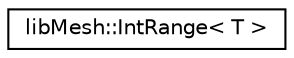 digraph "类继承关系图"
{
 // INTERACTIVE_SVG=YES
  edge [fontname="Helvetica",fontsize="10",labelfontname="Helvetica",labelfontsize="10"];
  node [fontname="Helvetica",fontsize="10",shape=record];
  rankdir="LR";
  Node1 [label="libMesh::IntRange\< T \>",height=0.2,width=0.4,color="black", fillcolor="white", style="filled",URL="$classlibMesh_1_1IntRange.html",tooltip="The IntRange templated class is intended to make it easy to loop over integers which are indices of a..."];
}
